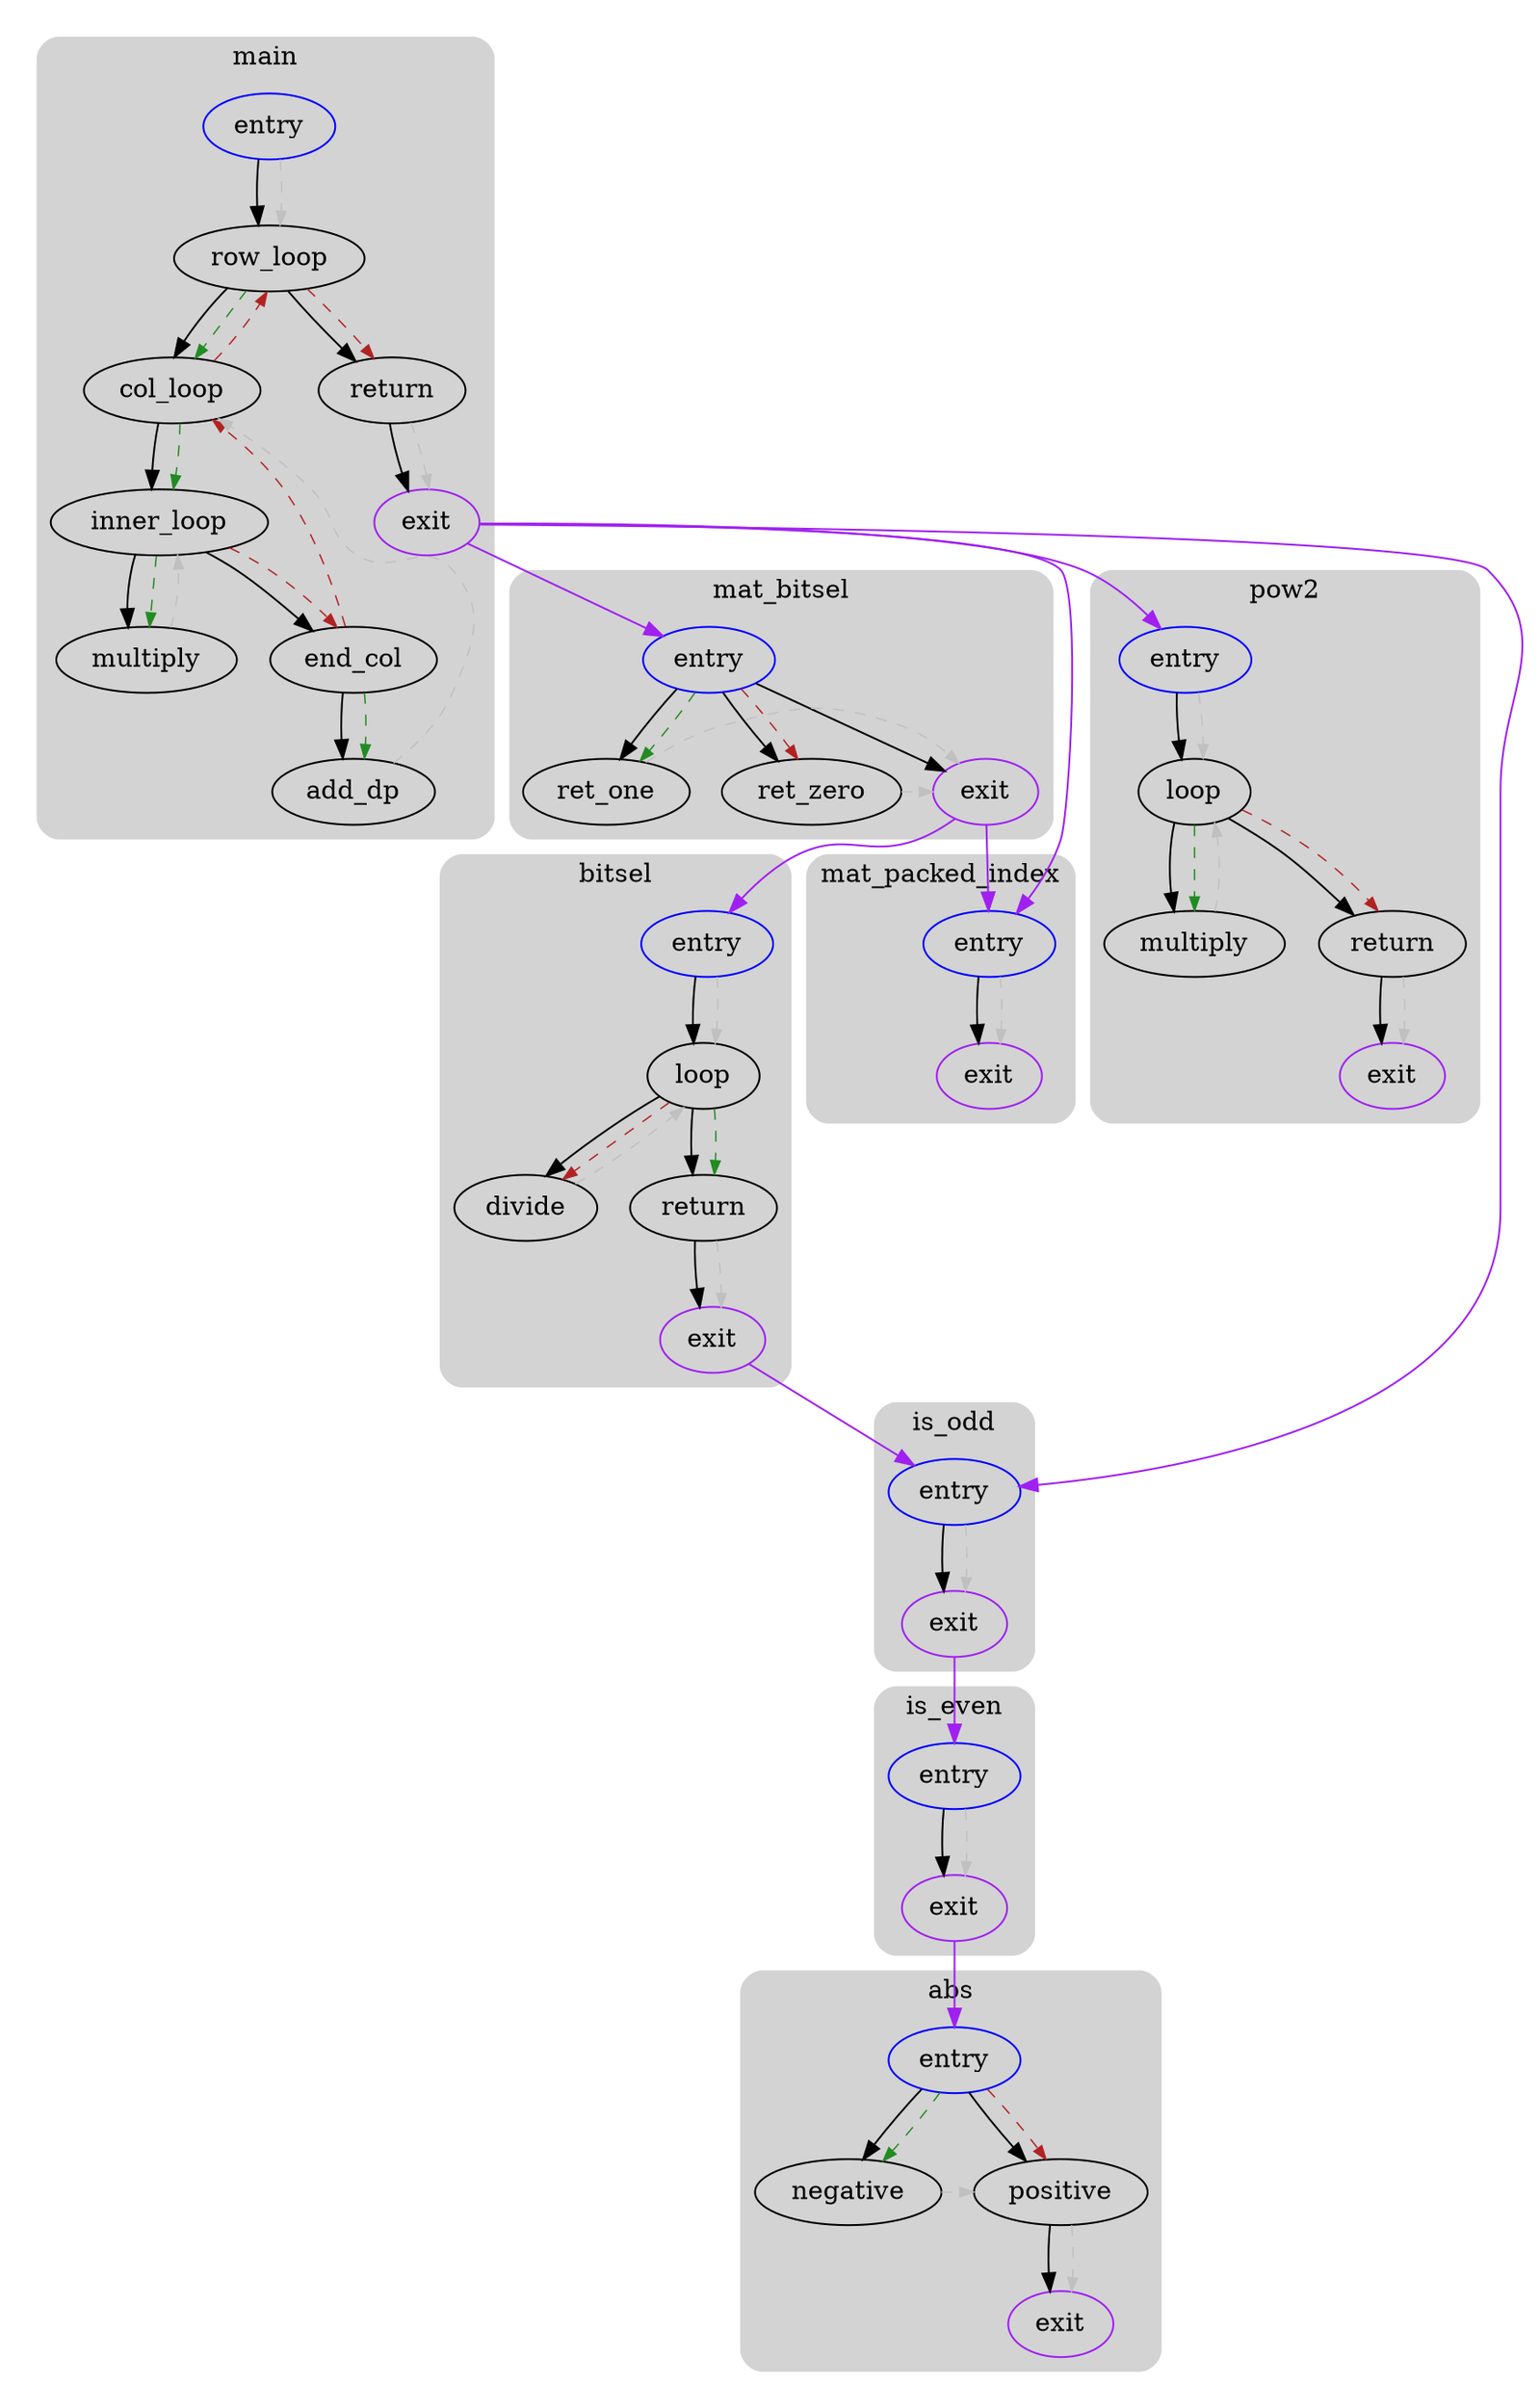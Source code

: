 digraph G {
  compound=true
  subgraph cluster_ {
    peripheries=0
    subgraph cluster_0 {
      label="main"
      color=darkgray
      style=rounded
      bgcolor=lightgray
      cluster_0_0[label="entry",shape=oval,color=blue,rank=source]
      cluster_0_1[label="row_loop",shape=oval]
      cluster_0_2[label="col_loop",shape=oval]
      cluster_0_3[label="inner_loop",shape=oval]
      cluster_0_4[label="multiply",shape=oval]
      cluster_0_5[label="end_col",shape=oval]
      cluster_0_6[label="add_dp",shape=oval]
      cluster_0_7[label="return",shape=oval]
      cluster_0_exit[label=exit,color=purple,rank=sink]
      cluster_0_0 -> cluster_0_1 [color=black]
      cluster_0_1 -> cluster_0_2 [color=black]
      cluster_0_2 -> cluster_0_3 [color=black]
      cluster_0_3 -> cluster_0_4 [color=black]
      cluster_0_3 -> cluster_0_5 [color=black]
      cluster_0_5 -> cluster_0_6 [color=black]
      cluster_0_1 -> cluster_0_7 [color=black]
      cluster_0_7 -> cluster_0_exit [color=black]
      cluster_0_0 -> cluster_0_1 [color=gray,style=dashed,constraint=false,penwidth=0.75,arrowsize=0.75]
      cluster_0_1 -> cluster_0_2 [color=forestgreen,style=dashed,constraint=false,penwidth=0.75,arrowsize=0.75]
      cluster_0_1 -> cluster_0_7 [color=firebrick,style=dashed,constraint=false,penwidth=0.75,arrowsize=0.75]
      cluster_0_2 -> cluster_0_3 [color=forestgreen,style=dashed,constraint=false,penwidth=0.75,arrowsize=0.75]
      cluster_0_2 -> cluster_0_1 [color=firebrick,style=dashed,constraint=false,penwidth=0.75,arrowsize=0.75]
      cluster_0_3 -> cluster_0_4 [color=forestgreen,style=dashed,constraint=false,penwidth=0.75,arrowsize=0.75]
      cluster_0_3 -> cluster_0_5 [color=firebrick,style=dashed,constraint=false,penwidth=0.75,arrowsize=0.75]
      cluster_0_4 -> cluster_0_3 [color=gray,style=dashed,constraint=false,penwidth=0.75,arrowsize=0.75]
      cluster_0_5 -> cluster_0_6 [color=forestgreen,style=dashed,constraint=false,penwidth=0.75,arrowsize=0.75]
      cluster_0_5 -> cluster_0_2 [color=firebrick,style=dashed,constraint=false,penwidth=0.75,arrowsize=0.75]
      cluster_0_6 -> cluster_0_2 [color=gray,style=dashed,constraint=false,penwidth=0.75,arrowsize=0.75]
      cluster_0_7 -> cluster_0_exit [color=gray,style=dashed,constraint=false,penwidth=0.75,arrowsize=0.75]
    }
    subgraph cluster_1 {
      label="mat_bitsel"
      color=darkgray
      style=rounded
      bgcolor=lightgray
      cluster_1_0[label="entry",shape=oval,color=blue,rank=source]
      cluster_1_1[label="ret_one",shape=oval]
      cluster_1_2[label="ret_zero",shape=oval]
      cluster_1_exit[label=exit,color=purple,rank=sink]
      cluster_1_0 -> cluster_1_1 [color=black]
      cluster_1_0 -> cluster_1_2 [color=black]
      cluster_1_0 -> cluster_1_exit [color=black]
      cluster_1_0 -> cluster_1_1 [color=forestgreen,style=dashed,constraint=false,penwidth=0.75,arrowsize=0.75]
      cluster_1_0 -> cluster_1_2 [color=firebrick,style=dashed,constraint=false,penwidth=0.75,arrowsize=0.75]
      cluster_1_1 -> cluster_1_exit [color=gray,style=dashed,constraint=false,penwidth=0.75,arrowsize=0.75]
      cluster_1_2 -> cluster_1_exit [color=gray,style=dashed,constraint=false,penwidth=0.75,arrowsize=0.75]
    }
    subgraph cluster_2 {
      label="mat_packed_index"
      color=darkgray
      style=rounded
      bgcolor=lightgray
      cluster_2_0[label="entry",shape=oval,color=blue,rank=source]
      cluster_2_exit[label=exit,color=purple,rank=sink]
      cluster_2_0 -> cluster_2_exit [color=black]
      cluster_2_0 -> cluster_2_exit [color=gray,style=dashed,constraint=false,penwidth=0.75,arrowsize=0.75]
    }
    subgraph cluster_3 {
      label="pow2"
      color=darkgray
      style=rounded
      bgcolor=lightgray
      cluster_3_0[label="entry",shape=oval,color=blue,rank=source]
      cluster_3_1[label="loop",shape=oval]
      cluster_3_2[label="multiply",shape=oval]
      cluster_3_3[label="return",shape=oval]
      cluster_3_exit[label=exit,color=purple,rank=sink]
      cluster_3_0 -> cluster_3_1 [color=black]
      cluster_3_1 -> cluster_3_2 [color=black]
      cluster_3_1 -> cluster_3_3 [color=black]
      cluster_3_3 -> cluster_3_exit [color=black]
      cluster_3_0 -> cluster_3_1 [color=gray,style=dashed,constraint=false,penwidth=0.75,arrowsize=0.75]
      cluster_3_1 -> cluster_3_2 [color=forestgreen,style=dashed,constraint=false,penwidth=0.75,arrowsize=0.75]
      cluster_3_1 -> cluster_3_3 [color=firebrick,style=dashed,constraint=false,penwidth=0.75,arrowsize=0.75]
      cluster_3_2 -> cluster_3_1 [color=gray,style=dashed,constraint=false,penwidth=0.75,arrowsize=0.75]
      cluster_3_3 -> cluster_3_exit [color=gray,style=dashed,constraint=false,penwidth=0.75,arrowsize=0.75]
    }
    subgraph cluster_4 {
      label="bitsel"
      color=darkgray
      style=rounded
      bgcolor=lightgray
      cluster_4_0[label="entry",shape=oval,color=blue,rank=source]
      cluster_4_1[label="loop",shape=oval]
      cluster_4_2[label="divide",shape=oval]
      cluster_4_3[label="return",shape=oval]
      cluster_4_exit[label=exit,color=purple,rank=sink]
      cluster_4_0 -> cluster_4_1 [color=black]
      cluster_4_1 -> cluster_4_2 [color=black]
      cluster_4_1 -> cluster_4_3 [color=black]
      cluster_4_3 -> cluster_4_exit [color=black]
      cluster_4_0 -> cluster_4_1 [color=gray,style=dashed,constraint=false,penwidth=0.75,arrowsize=0.75]
      cluster_4_1 -> cluster_4_3 [color=forestgreen,style=dashed,constraint=false,penwidth=0.75,arrowsize=0.75]
      cluster_4_1 -> cluster_4_2 [color=firebrick,style=dashed,constraint=false,penwidth=0.75,arrowsize=0.75]
      cluster_4_2 -> cluster_4_1 [color=gray,style=dashed,constraint=false,penwidth=0.75,arrowsize=0.75]
      cluster_4_3 -> cluster_4_exit [color=gray,style=dashed,constraint=false,penwidth=0.75,arrowsize=0.75]
    }
    subgraph cluster_5 {
      label="abs"
      color=darkgray
      style=rounded
      bgcolor=lightgray
      cluster_5_0[label="entry",shape=oval,color=blue,rank=source]
      cluster_5_1[label="negative",shape=oval]
      cluster_5_2[label="positive",shape=oval]
      cluster_5_exit[label=exit,color=purple,rank=sink]
      cluster_5_0 -> cluster_5_1 [color=black]
      cluster_5_0 -> cluster_5_2 [color=black]
      cluster_5_2 -> cluster_5_exit [color=black]
      cluster_5_0 -> cluster_5_1 [color=forestgreen,style=dashed,constraint=false,penwidth=0.75,arrowsize=0.75]
      cluster_5_0 -> cluster_5_2 [color=firebrick,style=dashed,constraint=false,penwidth=0.75,arrowsize=0.75]
      cluster_5_1 -> cluster_5_2 [color=gray,style=dashed,constraint=false,penwidth=0.75,arrowsize=0.75]
      cluster_5_2 -> cluster_5_exit [color=gray,style=dashed,constraint=false,penwidth=0.75,arrowsize=0.75]
    }
    subgraph cluster_6 {
      label="is_even"
      color=darkgray
      style=rounded
      bgcolor=lightgray
      cluster_6_0[label="entry",shape=oval,color=blue,rank=source]
      cluster_6_exit[label=exit,color=purple,rank=sink]
      cluster_6_0 -> cluster_6_exit [color=black]
      cluster_6_0 -> cluster_6_exit [color=gray,style=dashed,constraint=false,penwidth=0.75,arrowsize=0.75]
    }
    subgraph cluster_7 {
      label="is_odd"
      color=darkgray
      style=rounded
      bgcolor=lightgray
      cluster_7_0[label="entry",shape=oval,color=blue,rank=source]
      cluster_7_exit[label=exit,color=purple,rank=sink]
      cluster_7_0 -> cluster_7_exit [color=black]
      cluster_7_0 -> cluster_7_exit [color=gray,style=dashed,constraint=false,penwidth=0.75,arrowsize=0.75]
    }
    cluster_0_exit -> cluster_1_0 [color=purple]
    cluster_0_exit -> cluster_7_0 [color=purple]
    cluster_0_exit -> cluster_2_0 [color=purple]
    cluster_0_exit -> cluster_3_0 [color=purple]
    cluster_1_exit -> cluster_2_0 [color=purple]
    cluster_1_exit -> cluster_4_0 [color=purple]
    cluster_4_exit -> cluster_7_0 [color=purple]
    cluster_6_exit -> cluster_5_0 [color=purple]
    cluster_7_exit -> cluster_6_0 [color=purple]
  }
}
